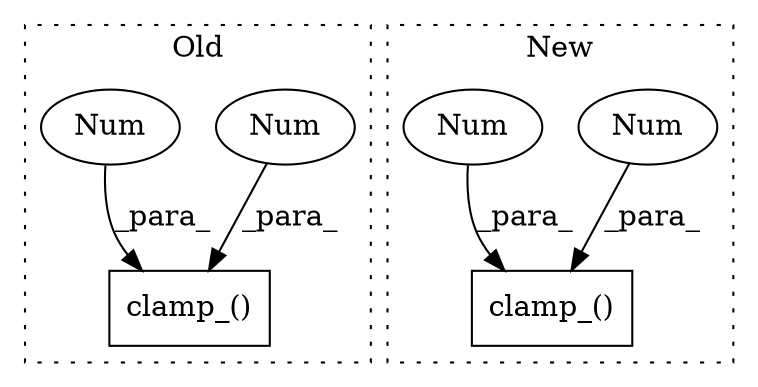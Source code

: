 digraph G {
subgraph cluster0 {
1 [label="clamp_()" a="75" s="13408,13430" l="15,1" shape="box"];
3 [label="Num" a="76" s="13423" l="3" shape="ellipse"];
4 [label="Num" a="76" s="13428" l="2" shape="ellipse"];
label = "Old";
style="dotted";
}
subgraph cluster1 {
2 [label="clamp_()" a="75" s="13724,13746" l="15,1" shape="box"];
5 [label="Num" a="76" s="13739" l="3" shape="ellipse"];
6 [label="Num" a="76" s="13744" l="2" shape="ellipse"];
label = "New";
style="dotted";
}
3 -> 1 [label="_para_"];
4 -> 1 [label="_para_"];
5 -> 2 [label="_para_"];
6 -> 2 [label="_para_"];
}